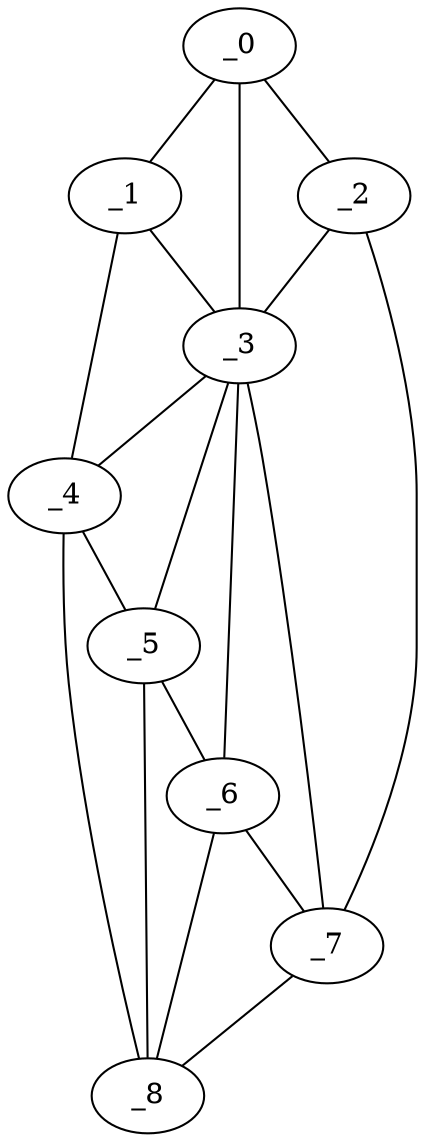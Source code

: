 graph "obj53__235.gxl" {
	_0	 [x=8,
		y=66];
	_1	 [x=22,
		y=36];
	_0 -- _1	 [valence=1];
	_2	 [x=50,
		y=90];
	_0 -- _2	 [valence=1];
	_3	 [x=55,
		y=62];
	_0 -- _3	 [valence=1];
	_1 -- _3	 [valence=2];
	_4	 [x=91,
		y=24];
	_1 -- _4	 [valence=1];
	_2 -- _3	 [valence=2];
	_7	 [x=114,
		y=85];
	_2 -- _7	 [valence=1];
	_3 -- _4	 [valence=2];
	_5	 [x=97,
		y=33];
	_3 -- _5	 [valence=1];
	_6	 [x=114,
		y=72];
	_3 -- _6	 [valence=2];
	_3 -- _7	 [valence=1];
	_4 -- _5	 [valence=1];
	_8	 [x=122,
		y=51];
	_4 -- _8	 [valence=1];
	_5 -- _6	 [valence=2];
	_5 -- _8	 [valence=2];
	_6 -- _7	 [valence=1];
	_6 -- _8	 [valence=1];
	_7 -- _8	 [valence=1];
}
